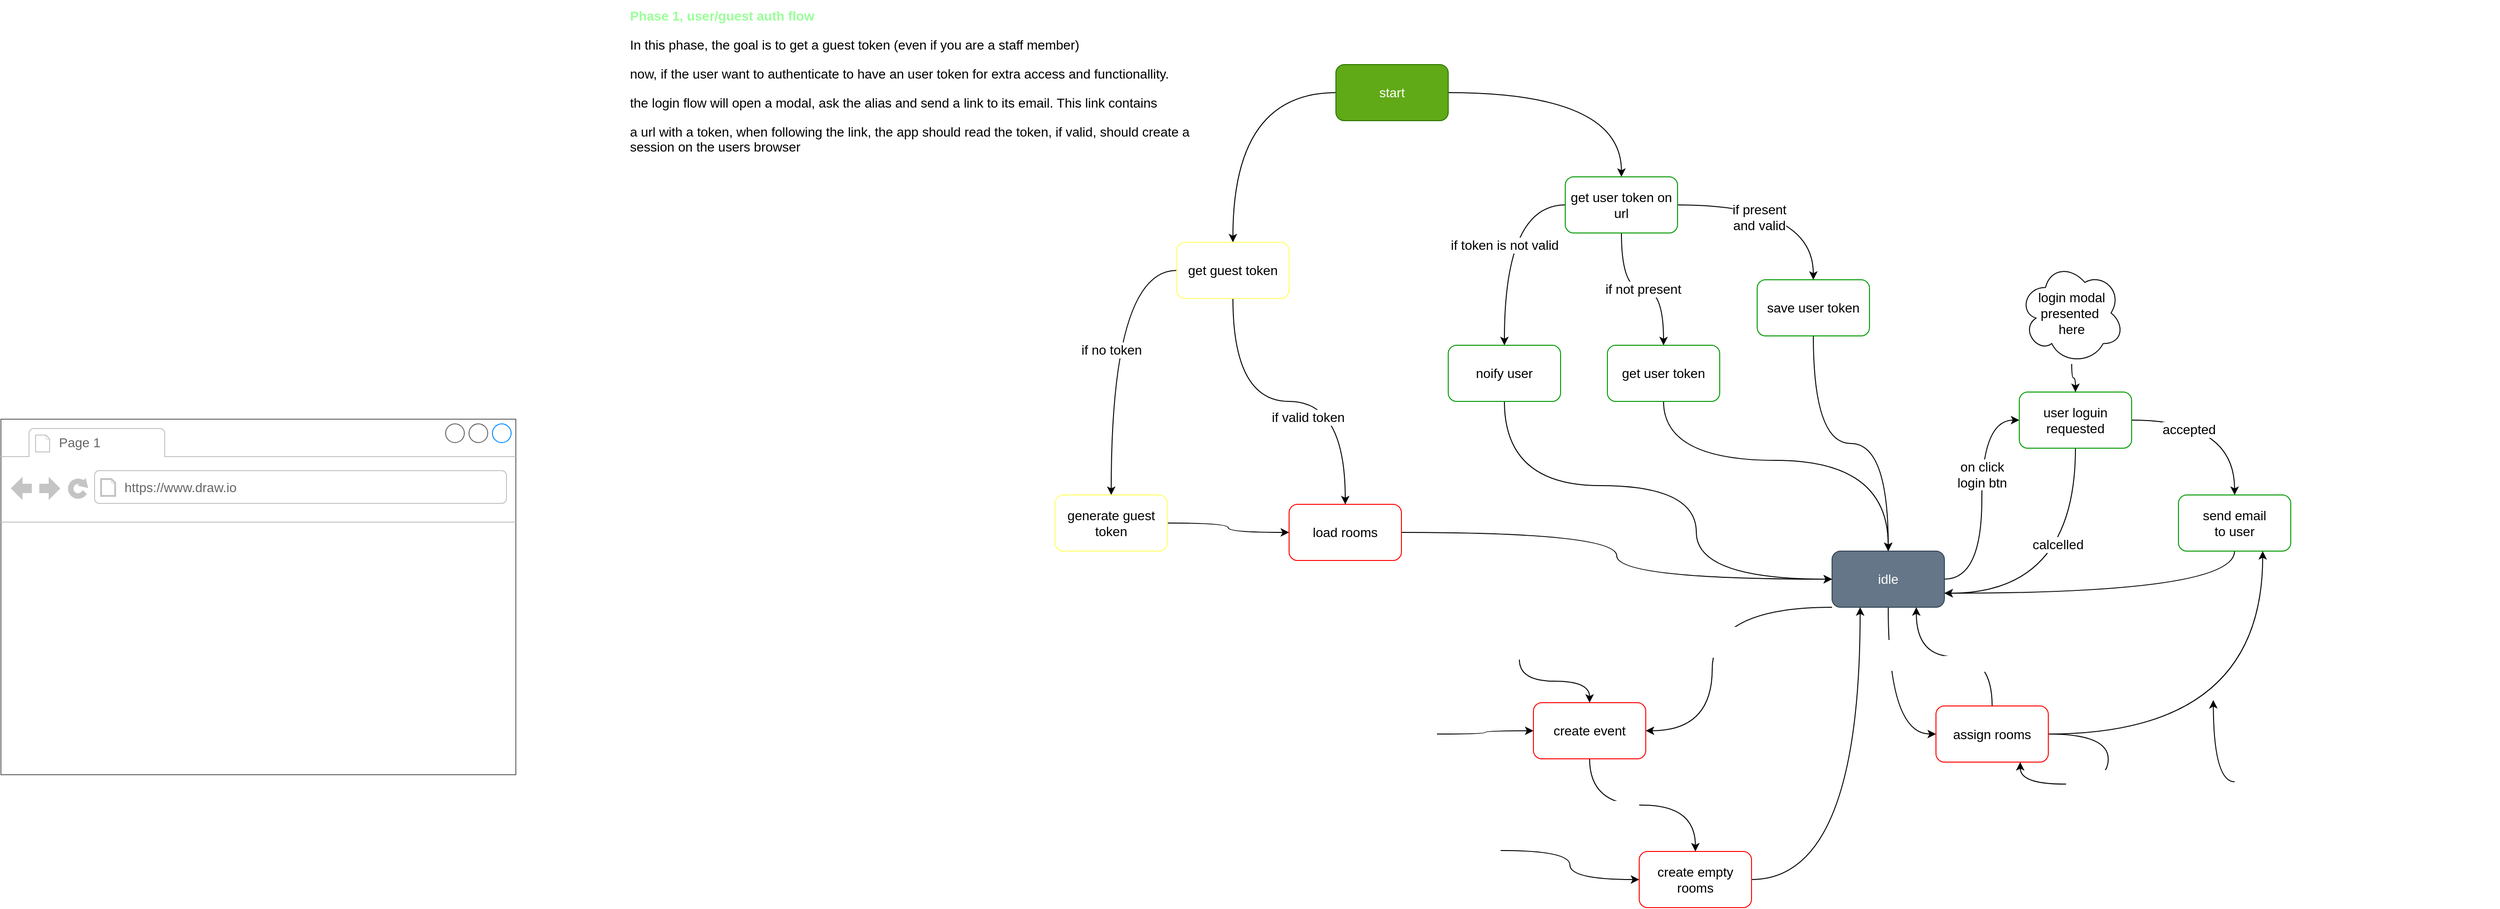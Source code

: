 <mxfile>
    <diagram id="cfPcVWk13IE5omMQbcKf" name="Page-1">
        <mxGraphModel dx="3720" dy="2156" grid="0" gridSize="10" guides="1" tooltips="1" connect="1" arrows="1" fold="1" page="0" pageScale="1" pageWidth="850" pageHeight="1100" math="0" shadow="0">
            <root>
                <mxCell id="0"/>
                <mxCell id="1" parent="0"/>
                <mxCell id="2" value="" style="strokeWidth=1;shadow=0;dashed=0;align=center;html=1;shape=mxgraph.mockup.containers.browserWindow;rSize=0;strokeColor=#666666;strokeColor2=#008cff;strokeColor3=#c4c4c4;mainText=,;recursiveResize=0;fontSize=14;" vertex="1" parent="1">
                    <mxGeometry x="-1366" y="-631" width="550" height="380" as="geometry"/>
                </mxCell>
                <mxCell id="3" value="Page 1" style="strokeWidth=1;shadow=0;dashed=0;align=center;html=1;shape=mxgraph.mockup.containers.anchor;fontSize=14;fontColor=#666666;align=left;" vertex="1" parent="2">
                    <mxGeometry x="60" y="12" width="110" height="26" as="geometry"/>
                </mxCell>
                <mxCell id="4" value="https://www.draw.io" style="strokeWidth=1;shadow=0;dashed=0;align=center;html=1;shape=mxgraph.mockup.containers.anchor;rSize=0;fontSize=14;fontColor=#666666;align=left;" vertex="1" parent="2">
                    <mxGeometry x="130" y="60" width="250" height="26" as="geometry"/>
                </mxCell>
                <mxCell id="13" style="html=1;entryX=0.5;entryY=0;entryDx=0;entryDy=0;edgeStyle=orthogonalEdgeStyle;curved=1;fontSize=14;" edge="1" parent="1" source="11" target="12">
                    <mxGeometry relative="1" as="geometry"/>
                </mxCell>
                <mxCell id="38" style="edgeStyle=orthogonalEdgeStyle;curved=1;html=1;entryX=0.5;entryY=0;entryDx=0;entryDy=0;fontSize=14;" edge="1" parent="1" source="11" target="18">
                    <mxGeometry relative="1" as="geometry"/>
                </mxCell>
                <mxCell id="11" value="start" style="rounded=1;whiteSpace=wrap;html=1;fillColor=#60a917;fontColor=#ffffff;strokeColor=#2D7600;fontSize=14;" vertex="1" parent="1">
                    <mxGeometry x="60" y="-1010" width="120" height="60" as="geometry"/>
                </mxCell>
                <mxCell id="15" value="if no token" style="edgeStyle=orthogonalEdgeStyle;curved=1;html=1;fontSize=14;" edge="1" parent="1" source="12" target="14">
                    <mxGeometry relative="1" as="geometry"/>
                </mxCell>
                <mxCell id="24" style="edgeStyle=orthogonalEdgeStyle;curved=1;html=1;fontSize=14;" edge="1" parent="1" source="12" target="17">
                    <mxGeometry relative="1" as="geometry"/>
                </mxCell>
                <mxCell id="25" value="if valid token" style="edgeLabel;html=1;align=center;verticalAlign=middle;resizable=0;points=[];fontSize=14;" vertex="1" connectable="0" parent="24">
                    <mxGeometry x="0.117" y="-17" relative="1" as="geometry">
                        <mxPoint as="offset"/>
                    </mxGeometry>
                </mxCell>
                <mxCell id="12" value="get guest token" style="rounded=1;whiteSpace=wrap;html=1;fillColor=default;strokeColor=#FFFF66;fontSize=14;" vertex="1" parent="1">
                    <mxGeometry x="-110" y="-820" width="120" height="60" as="geometry"/>
                </mxCell>
                <mxCell id="26" style="edgeStyle=orthogonalEdgeStyle;curved=1;html=1;fontSize=14;" edge="1" parent="1" source="14" target="17">
                    <mxGeometry relative="1" as="geometry"/>
                </mxCell>
                <mxCell id="14" value="generate guest token" style="rounded=1;whiteSpace=wrap;html=1;strokeColor=#FFFF66;fontSize=14;" vertex="1" parent="1">
                    <mxGeometry x="-240" y="-550" width="120" height="60" as="geometry"/>
                </mxCell>
                <mxCell id="28" style="edgeStyle=orthogonalEdgeStyle;curved=1;html=1;fontSize=14;" edge="1" parent="1" source="17" target="20">
                    <mxGeometry relative="1" as="geometry"/>
                </mxCell>
                <mxCell id="17" value="load rooms" style="rounded=1;whiteSpace=wrap;html=1;fontSize=14;strokeColor=#FF0000;" vertex="1" parent="1">
                    <mxGeometry x="10" y="-540" width="120" height="60" as="geometry"/>
                </mxCell>
                <mxCell id="39" style="edgeStyle=orthogonalEdgeStyle;curved=1;html=1;entryX=0.5;entryY=0;entryDx=0;entryDy=0;fontSize=14;" edge="1" parent="1" source="18" target="22">
                    <mxGeometry relative="1" as="geometry"/>
                </mxCell>
                <mxCell id="40" value="if present&lt;br style=&quot;font-size: 14px;&quot;&gt;and valid" style="edgeLabel;html=1;align=center;verticalAlign=middle;resizable=0;points=[];fontSize=14;" vertex="1" connectable="0" parent="39">
                    <mxGeometry x="-0.225" y="-13" relative="1" as="geometry">
                        <mxPoint as="offset"/>
                    </mxGeometry>
                </mxCell>
                <mxCell id="41" value="if not present" style="edgeStyle=orthogonalEdgeStyle;curved=1;html=1;fontSize=14;" edge="1" parent="1" source="18" target="21">
                    <mxGeometry relative="1" as="geometry"/>
                </mxCell>
                <mxCell id="54" value="if token is not valid" style="edgeStyle=orthogonalEdgeStyle;curved=1;html=1;entryX=0.5;entryY=0;entryDx=0;entryDy=0;fontSize=14;" edge="1" parent="1" source="18" target="42">
                    <mxGeometry relative="1" as="geometry"/>
                </mxCell>
                <mxCell id="18" value="get user token on url" style="rounded=1;whiteSpace=wrap;html=1;strokeColor=#009900;fontSize=14;" vertex="1" parent="1">
                    <mxGeometry x="305" y="-890" width="120" height="60" as="geometry"/>
                </mxCell>
                <mxCell id="37" style="edgeStyle=orthogonalEdgeStyle;curved=1;html=1;entryX=1;entryY=0.75;entryDx=0;entryDy=0;fontSize=14;" edge="1" parent="1" source="19" target="20">
                    <mxGeometry relative="1" as="geometry">
                        <Array as="points">
                            <mxPoint x="1020" y="-445"/>
                        </Array>
                    </mxGeometry>
                </mxCell>
                <mxCell id="19" value="send email&lt;br style=&quot;font-size: 14px;&quot;&gt;to user" style="rounded=1;whiteSpace=wrap;html=1;strokeColor=#009900;fontSize=14;" vertex="1" parent="1">
                    <mxGeometry x="960" y="-550" width="120" height="60" as="geometry"/>
                </mxCell>
                <mxCell id="29" style="edgeStyle=orthogonalEdgeStyle;curved=1;html=1;entryX=0;entryY=0.5;entryDx=0;entryDy=0;fontSize=14;" edge="1" parent="1" source="20" target="23">
                    <mxGeometry relative="1" as="geometry"/>
                </mxCell>
                <mxCell id="30" value="on click&lt;br style=&quot;font-size: 14px;&quot;&gt;login btn" style="edgeLabel;html=1;align=center;verticalAlign=middle;resizable=0;points=[];fontSize=14;" vertex="1" connectable="0" parent="29">
                    <mxGeometry x="0.215" relative="1" as="geometry">
                        <mxPoint as="offset"/>
                    </mxGeometry>
                </mxCell>
                <mxCell id="63" style="edgeStyle=orthogonalEdgeStyle;curved=1;html=1;entryX=1;entryY=0.5;entryDx=0;entryDy=0;fontSize=14;fontColor=#FFFFFF;exitX=0;exitY=1;exitDx=0;exitDy=0;" edge="1" parent="1" source="20" target="53">
                    <mxGeometry relative="1" as="geometry">
                        <Array as="points">
                            <mxPoint x="462" y="-430"/>
                            <mxPoint x="462" y="-298"/>
                        </Array>
                    </mxGeometry>
                </mxCell>
                <mxCell id="64" value="if user&lt;br&gt;session" style="edgeLabel;html=1;align=center;verticalAlign=middle;resizable=0;points=[];fontSize=14;fontColor=#FFFFFF;" vertex="1" connectable="0" parent="63">
                    <mxGeometry x="-0.546" y="-1" relative="1" as="geometry">
                        <mxPoint x="-36" y="38" as="offset"/>
                    </mxGeometry>
                </mxCell>
                <mxCell id="87" style="edgeStyle=orthogonalEdgeStyle;curved=1;html=1;entryX=0;entryY=0.5;entryDx=0;entryDy=0;fontSize=14;fontColor=#FFFFFF;" edge="1" parent="1" source="20" target="51">
                    <mxGeometry relative="1" as="geometry"/>
                </mxCell>
                <mxCell id="88" value="if user&lt;br&gt;is host" style="edgeLabel;html=1;align=center;verticalAlign=middle;resizable=0;points=[];fontSize=14;fontColor=#FFFFFF;" vertex="1" connectable="0" parent="87">
                    <mxGeometry x="-0.459" y="1" relative="1" as="geometry">
                        <mxPoint as="offset"/>
                    </mxGeometry>
                </mxCell>
                <mxCell id="20" value="idle" style="rounded=1;whiteSpace=wrap;html=1;fillColor=#647687;fontColor=#ffffff;strokeColor=#314354;fontSize=14;" vertex="1" parent="1">
                    <mxGeometry x="590" y="-490" width="120" height="60" as="geometry"/>
                </mxCell>
                <mxCell id="58" style="edgeStyle=orthogonalEdgeStyle;curved=1;html=1;fontSize=14;" edge="1" parent="1" source="21" target="20">
                    <mxGeometry relative="1" as="geometry">
                        <Array as="points">
                            <mxPoint x="410" y="-587"/>
                            <mxPoint x="650" y="-587"/>
                        </Array>
                    </mxGeometry>
                </mxCell>
                <mxCell id="21" value="get user token" style="rounded=1;whiteSpace=wrap;html=1;strokeColor=#009900;fontSize=14;" vertex="1" parent="1">
                    <mxGeometry x="350" y="-710" width="120" height="60" as="geometry"/>
                </mxCell>
                <mxCell id="57" style="edgeStyle=orthogonalEdgeStyle;curved=1;html=1;fontSize=14;" edge="1" parent="1" source="22" target="20">
                    <mxGeometry relative="1" as="geometry"/>
                </mxCell>
                <mxCell id="22" value="save user token" style="rounded=1;whiteSpace=wrap;html=1;strokeColor=#009900;fontSize=14;" vertex="1" parent="1">
                    <mxGeometry x="510" y="-780" width="120" height="60" as="geometry"/>
                </mxCell>
                <mxCell id="31" style="edgeStyle=orthogonalEdgeStyle;curved=1;html=1;fontSize=14;" edge="1" parent="1" source="23" target="19">
                    <mxGeometry relative="1" as="geometry"/>
                </mxCell>
                <mxCell id="36" value="accepted" style="edgeLabel;html=1;align=center;verticalAlign=middle;resizable=0;points=[];fontSize=14;" vertex="1" connectable="0" parent="31">
                    <mxGeometry x="-0.633" y="2" relative="1" as="geometry">
                        <mxPoint x="26" y="12" as="offset"/>
                    </mxGeometry>
                </mxCell>
                <mxCell id="34" style="edgeStyle=orthogonalEdgeStyle;curved=1;html=1;entryX=1;entryY=0.75;entryDx=0;entryDy=0;fontSize=14;" edge="1" parent="1" source="23" target="20">
                    <mxGeometry relative="1" as="geometry">
                        <Array as="points">
                            <mxPoint x="850" y="-445"/>
                        </Array>
                    </mxGeometry>
                </mxCell>
                <mxCell id="35" value="calcelled" style="edgeLabel;html=1;align=center;verticalAlign=middle;resizable=0;points=[];fontSize=14;" vertex="1" connectable="0" parent="34">
                    <mxGeometry x="-0.303" y="-19" relative="1" as="geometry">
                        <mxPoint as="offset"/>
                    </mxGeometry>
                </mxCell>
                <mxCell id="23" value="user loguin&lt;br style=&quot;font-size: 14px;&quot;&gt;requested" style="rounded=1;whiteSpace=wrap;html=1;strokeColor=#009900;fontSize=14;" vertex="1" parent="1">
                    <mxGeometry x="790" y="-660" width="120" height="60" as="geometry"/>
                </mxCell>
                <mxCell id="33" style="edgeStyle=orthogonalEdgeStyle;curved=1;html=1;fontSize=14;" edge="1" parent="1" source="32" target="23">
                    <mxGeometry relative="1" as="geometry"/>
                </mxCell>
                <mxCell id="32" value="login modal&lt;br style=&quot;font-size: 14px;&quot;&gt;presented&amp;nbsp;&lt;br style=&quot;font-size: 14px;&quot;&gt;here" style="ellipse;shape=cloud;whiteSpace=wrap;html=1;fontSize=14;" vertex="1" parent="1">
                    <mxGeometry x="790" y="-799" width="112" height="109" as="geometry"/>
                </mxCell>
                <mxCell id="55" style="edgeStyle=orthogonalEdgeStyle;curved=1;html=1;entryX=0;entryY=0.5;entryDx=0;entryDy=0;fontSize=14;" edge="1" parent="1" source="42" target="20">
                    <mxGeometry relative="1" as="geometry">
                        <Array as="points">
                            <mxPoint x="240" y="-560"/>
                            <mxPoint x="445" y="-560"/>
                            <mxPoint x="445" y="-460"/>
                        </Array>
                    </mxGeometry>
                </mxCell>
                <mxCell id="42" value="noify user" style="rounded=1;whiteSpace=wrap;html=1;strokeColor=#009900;fontSize=14;" vertex="1" parent="1">
                    <mxGeometry x="180" y="-710" width="120" height="60" as="geometry"/>
                </mxCell>
                <mxCell id="89" style="edgeStyle=orthogonalEdgeStyle;curved=1;html=1;entryX=0.75;entryY=1;entryDx=0;entryDy=0;fontSize=14;fontColor=#FFFFFF;" edge="1" parent="1" source="51" target="19">
                    <mxGeometry relative="1" as="geometry"/>
                </mxCell>
                <mxCell id="90" style="edgeStyle=orthogonalEdgeStyle;curved=1;html=1;fontSize=14;fontColor=#FFFFFF;entryX=0.75;entryY=1;entryDx=0;entryDy=0;" edge="1" parent="1" source="51" target="51">
                    <mxGeometry relative="1" as="geometry">
                        <mxPoint x="827" y="-217" as="targetPoint"/>
                        <Array as="points">
                            <mxPoint x="885" y="-294"/>
                            <mxPoint x="885" y="-241"/>
                            <mxPoint x="791" y="-241"/>
                        </Array>
                    </mxGeometry>
                </mxCell>
                <mxCell id="91" value="if add more" style="edgeLabel;html=1;align=center;verticalAlign=middle;resizable=0;points=[];fontSize=14;fontColor=#FFFFFF;" vertex="1" connectable="0" parent="90">
                    <mxGeometry x="0.087" y="-7" relative="1" as="geometry">
                        <mxPoint as="offset"/>
                    </mxGeometry>
                </mxCell>
                <mxCell id="92" style="edgeStyle=orthogonalEdgeStyle;curved=1;html=1;entryX=0.75;entryY=1;entryDx=0;entryDy=0;fontSize=14;fontColor=#FFFFFF;" edge="1" parent="1" source="51" target="20">
                    <mxGeometry relative="1" as="geometry"/>
                </mxCell>
                <mxCell id="93" value="on done" style="edgeLabel;html=1;align=center;verticalAlign=middle;resizable=0;points=[];fontSize=14;fontColor=#FFFFFF;" vertex="1" connectable="0" parent="92">
                    <mxGeometry x="-0.152" y="7" relative="1" as="geometry">
                        <mxPoint as="offset"/>
                    </mxGeometry>
                </mxCell>
                <mxCell id="51" value="assign rooms" style="rounded=1;whiteSpace=wrap;html=1;fontSize=14;strokeColor=#FF0000;" vertex="1" parent="1">
                    <mxGeometry x="701" y="-324.5" width="120" height="60" as="geometry"/>
                </mxCell>
                <mxCell id="86" style="edgeStyle=orthogonalEdgeStyle;curved=1;html=1;entryX=0.25;entryY=1;entryDx=0;entryDy=0;fontSize=14;fontColor=#FFFFFF;" edge="1" parent="1" source="52" target="20">
                    <mxGeometry relative="1" as="geometry"/>
                </mxCell>
                <mxCell id="52" value="create empty rooms" style="rounded=1;whiteSpace=wrap;html=1;fontSize=14;strokeColor=#FF0000;" vertex="1" parent="1">
                    <mxGeometry x="384" y="-169" width="120" height="60" as="geometry"/>
                </mxCell>
                <mxCell id="69" style="edgeStyle=orthogonalEdgeStyle;curved=1;html=1;fontSize=14;fontColor=#FFFFFF;" edge="1" parent="1" source="53" target="52">
                    <mxGeometry relative="1" as="geometry"/>
                </mxCell>
                <mxCell id="70" value="on done" style="edgeLabel;html=1;align=center;verticalAlign=middle;resizable=0;points=[];fontSize=14;fontColor=#FFFFFF;" vertex="1" connectable="0" parent="69">
                    <mxGeometry x="-0.138" y="-3" relative="1" as="geometry">
                        <mxPoint x="-15" as="offset"/>
                    </mxGeometry>
                </mxCell>
                <mxCell id="53" value="create event" style="rounded=1;whiteSpace=wrap;html=1;fontSize=14;strokeColor=#FF0000;" vertex="1" parent="1">
                    <mxGeometry x="271" y="-328" width="120" height="60" as="geometry"/>
                </mxCell>
                <mxCell id="59" value="&lt;h1 style=&quot;font-size: 14px;&quot;&gt;&lt;font color=&quot;#99ff99&quot; style=&quot;font-size: 14px;&quot;&gt;Phase 1, user/guest auth flow&lt;/font&gt;&lt;/h1&gt;&lt;p style=&quot;font-size: 14px;&quot;&gt;In this phase, the goal is to get a guest token (even if you are a staff member)&lt;/p&gt;&lt;p style=&quot;font-size: 14px;&quot;&gt;now, if the user want to authenticate to have an user token for extra access and functionallity.&lt;/p&gt;&lt;p style=&quot;font-size: 14px;&quot;&gt;the login flow will open a modal, ask the alias and send a link to its email. This link contains&lt;/p&gt;&lt;p style=&quot;font-size: 14px;&quot;&gt;a url with a token, when following the link, the app should read the token, if valid, should create a session on the users browser&lt;/p&gt;" style="text;html=1;strokeColor=none;fillColor=none;spacing=5;spacingTop=-20;whiteSpace=wrap;overflow=hidden;rounded=0;fontSize=14;" vertex="1" parent="1">
                    <mxGeometry x="-699" y="-1069" width="611" height="235" as="geometry"/>
                </mxCell>
                <mxCell id="66" style="edgeStyle=orthogonalEdgeStyle;curved=1;html=1;fontSize=14;fontColor=#FFFFFF;" edge="1" parent="1" source="65" target="53">
                    <mxGeometry relative="1" as="geometry"/>
                </mxCell>
                <mxCell id="65" value="open event&lt;br&gt;creation&lt;br&gt;form" style="ellipse;shape=cloud;whiteSpace=wrap;html=1;strokeColor=#FFFFFF;fontSize=14;fontColor=#FFFFFF;fillColor=none;" vertex="1" parent="1">
                    <mxGeometry x="178" y="-465" width="156" height="91" as="geometry"/>
                </mxCell>
                <mxCell id="68" style="edgeStyle=orthogonalEdgeStyle;curved=1;html=1;fontSize=14;fontColor=#FFFFFF;" edge="1" parent="1" source="67" target="53">
                    <mxGeometry relative="1" as="geometry"/>
                </mxCell>
                <mxCell id="67" value="the user who&lt;br&gt;created the event&lt;br&gt;will now be&lt;br&gt;host" style="ellipse;shape=cloud;whiteSpace=wrap;html=1;strokeColor=#FFFFFF;fontSize=14;fontColor=#FFFFFF;fillColor=none;" vertex="1" parent="1">
                    <mxGeometry x="-49" y="-349" width="217" height="109" as="geometry"/>
                </mxCell>
                <mxCell id="84" style="edgeStyle=orthogonalEdgeStyle;curved=1;html=1;entryX=0;entryY=0.5;entryDx=0;entryDy=0;fontSize=14;fontColor=#FFFFFF;" edge="1" parent="1" source="71" target="52">
                    <mxGeometry relative="1" as="geometry"/>
                </mxCell>
                <mxCell id="71" value="amount of rooms will depend &lt;br&gt;on atendee count &lt;br&gt;and facilitator count" style="ellipse;shape=cloud;whiteSpace=wrap;html=1;strokeColor=#FFFFFF;fontSize=14;fontColor=#FFFFFF;fillColor=none;" vertex="1" parent="1">
                    <mxGeometry x="-19" y="-222" width="255" height="104" as="geometry"/>
                </mxCell>
                <mxCell id="94" style="edgeStyle=orthogonalEdgeStyle;curved=1;html=1;fontSize=14;fontColor=#FFFFFF;" edge="1" parent="1" source="83">
                    <mxGeometry relative="1" as="geometry">
                        <mxPoint x="997.24" y="-330.822" as="targetPoint"/>
                    </mxGeometry>
                </mxCell>
                <mxCell id="83" value="send the login email&lt;br&gt;to given alias, this will be &lt;br&gt;the same process that &lt;br&gt;the user requested login" style="ellipse;shape=cloud;whiteSpace=wrap;html=1;strokeColor=#FFFFFF;fontSize=14;fontColor=#FFFFFF;fillColor=none;" vertex="1" parent="1">
                    <mxGeometry x="1020" y="-308" width="282" height="129" as="geometry"/>
                </mxCell>
            </root>
        </mxGraphModel>
    </diagram>
</mxfile>
